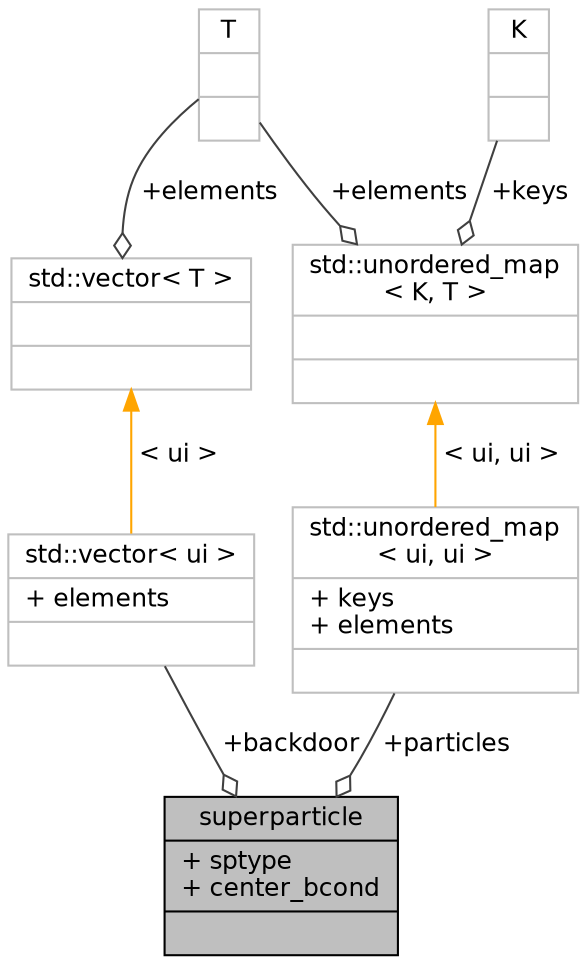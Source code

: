digraph "superparticle"
{
 // INTERACTIVE_SVG=YES
 // LATEX_PDF_SIZE
  bgcolor="transparent";
  edge [fontname="Helvetica",fontsize="12",labelfontname="Helvetica",labelfontsize="12"];
  node [fontname="Helvetica",fontsize="12",shape=record];
  Node1 [label="{superparticle\n|+ sptype\l+ center_bcond\l|}",height=0.2,width=0.4,color="black", fillcolor="grey75", style="filled", fontcolor="black",tooltip="This structure introduces \"super_particles\" i.e. particles that consist of (sub_)particles."];
  Node2 -> Node1 [color="grey25",fontsize="12",style="solid",label=" +backdoor" ,arrowhead="odiamond",fontname="Helvetica"];
  Node2 [label="{std::vector\< ui \>\n|+ elements\l|}",height=0.2,width=0.4,color="grey75",tooltip=" "];
  Node3 -> Node2 [dir="back",color="orange",fontsize="12",style="solid",label=" \< ui \>" ,fontname="Helvetica"];
  Node3 [label="{std::vector\< T \>\n||}",height=0.2,width=0.4,color="grey75",tooltip="STL class."];
  Node4 -> Node3 [color="grey25",fontsize="12",style="solid",label=" +elements" ,arrowhead="odiamond",fontname="Helvetica"];
  Node4 [label="{T\n||}",height=0.2,width=0.4,color="grey75",tooltip=" "];
  Node5 -> Node1 [color="grey25",fontsize="12",style="solid",label=" +particles" ,arrowhead="odiamond",fontname="Helvetica"];
  Node5 [label="{std::unordered_map\l\< ui, ui \>\n|+ keys\l+ elements\l|}",height=0.2,width=0.4,color="grey75",tooltip=" "];
  Node6 -> Node5 [dir="back",color="orange",fontsize="12",style="solid",label=" \< ui, ui \>" ,fontname="Helvetica"];
  Node6 [label="{std::unordered_map\l\< K, T \>\n||}",height=0.2,width=0.4,color="grey75",tooltip="STL class."];
  Node7 -> Node6 [color="grey25",fontsize="12",style="solid",label=" +keys" ,arrowhead="odiamond",fontname="Helvetica"];
  Node7 [label="{K\n||}",height=0.2,width=0.4,color="grey75",tooltip=" "];
  Node4 -> Node6 [color="grey25",fontsize="12",style="solid",label=" +elements" ,arrowhead="odiamond",fontname="Helvetica"];
}
